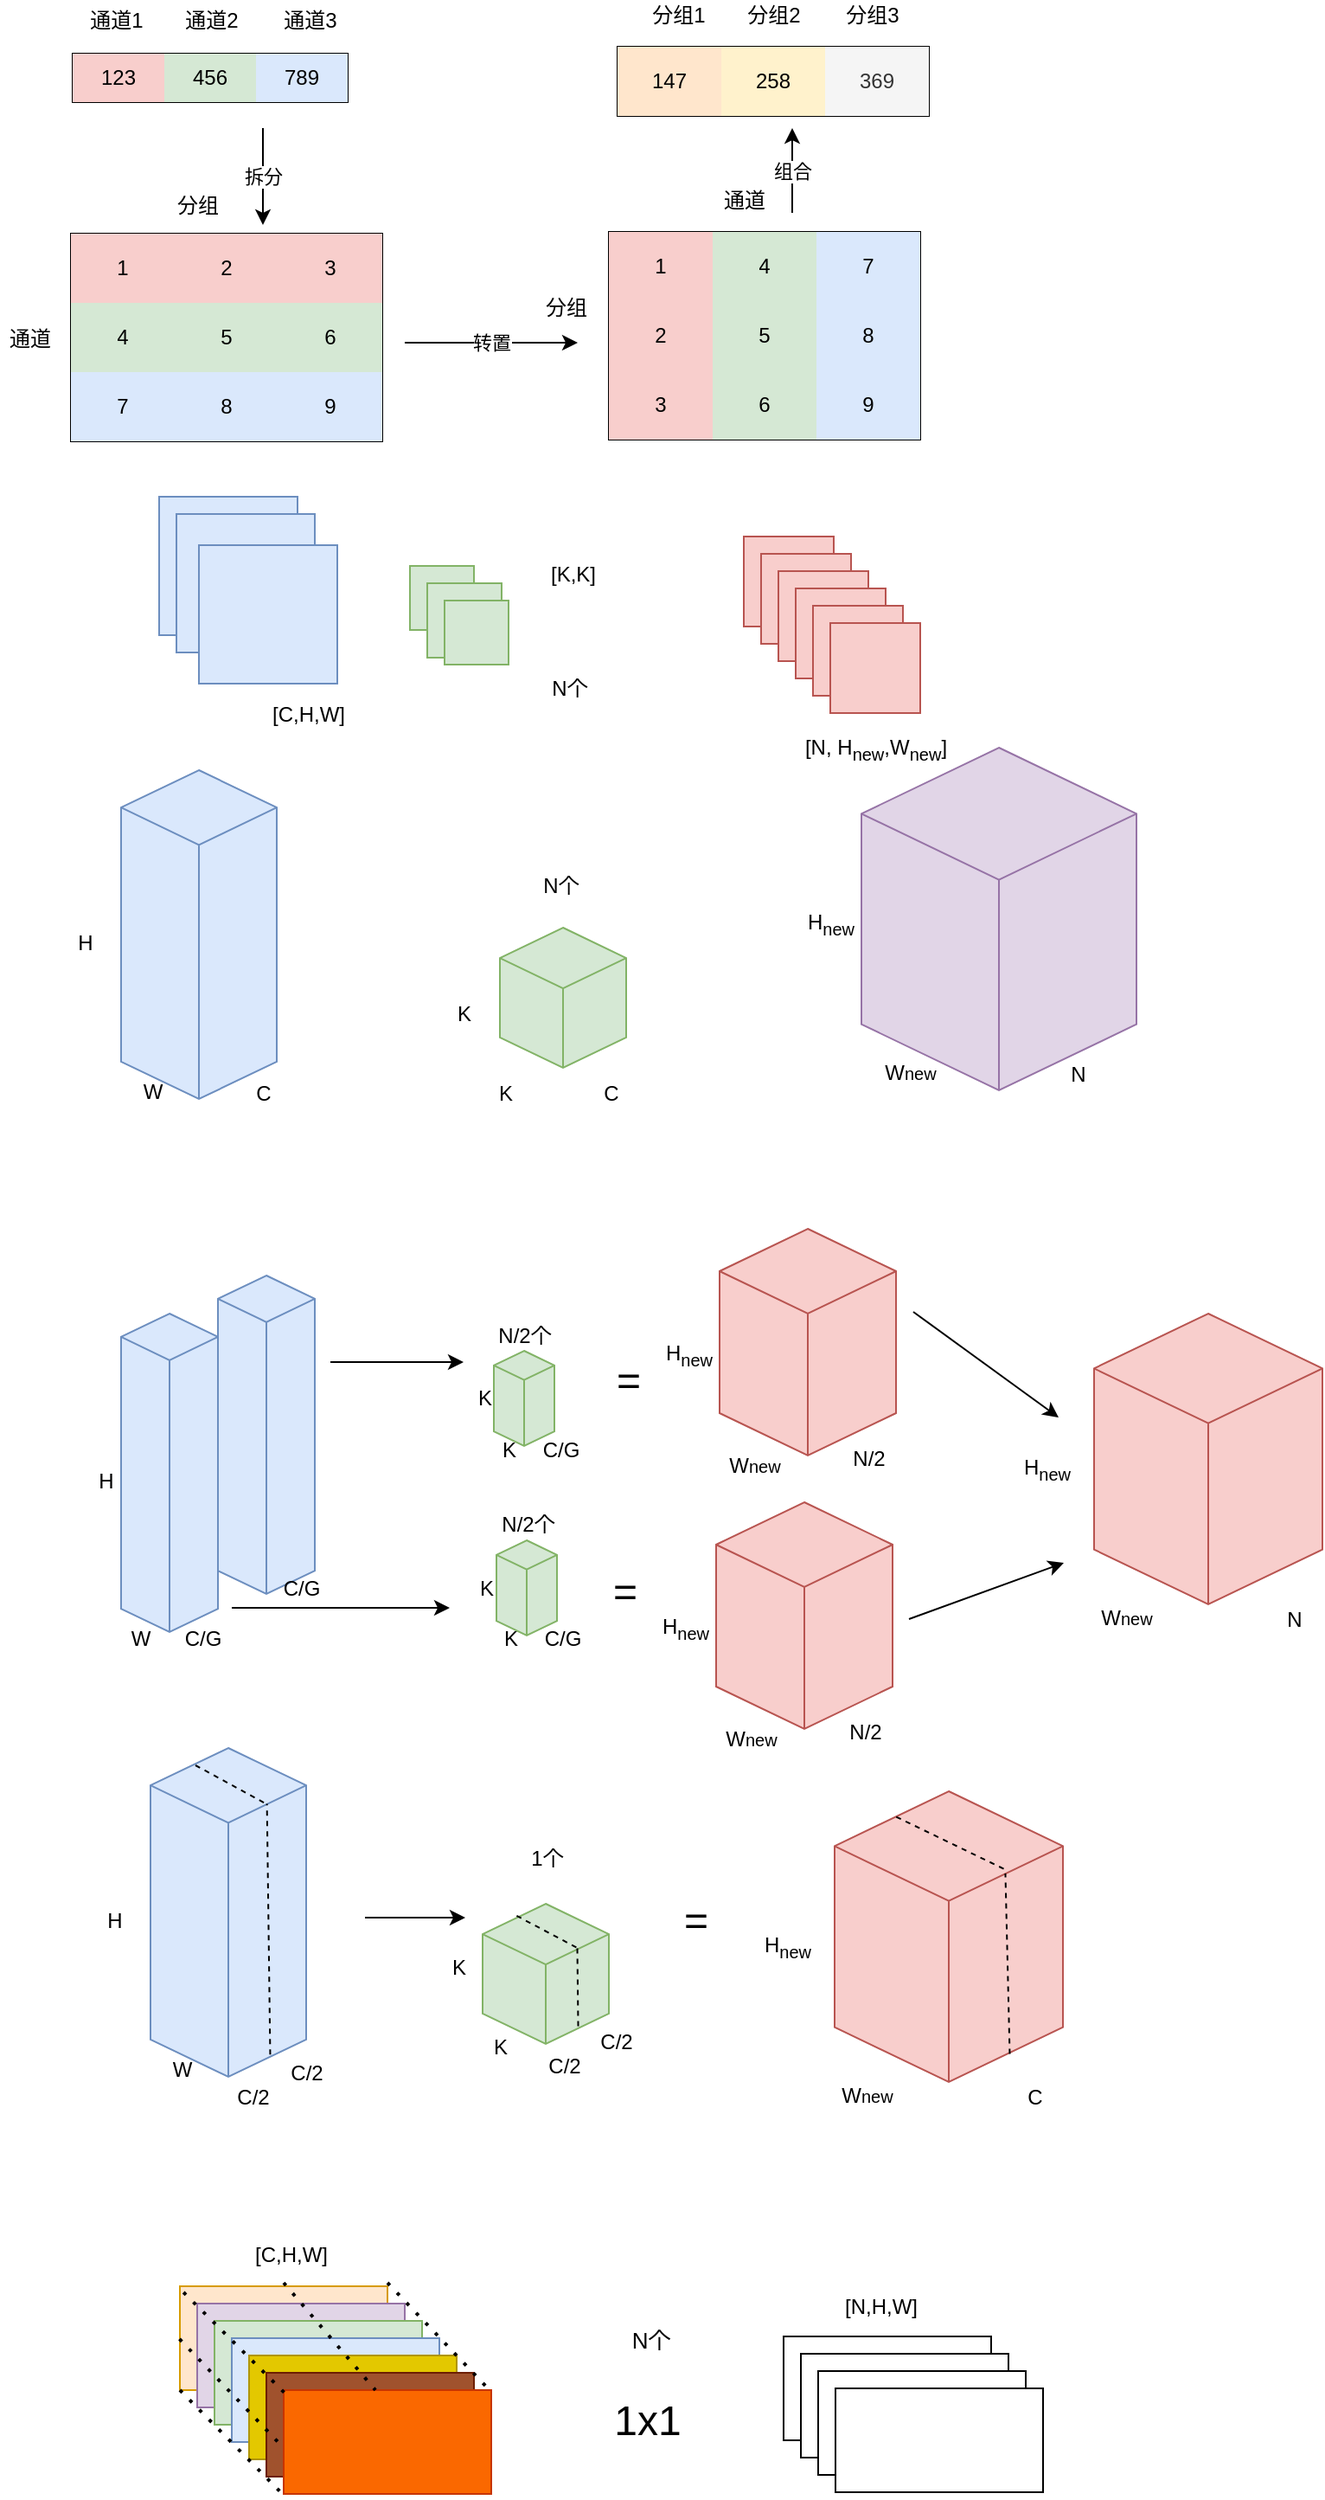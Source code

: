 <mxfile version="22.1.2" type="device">
  <diagram id="h28vGyd44cognT9YHxZe" name="第 1 页">
    <mxGraphModel dx="1036" dy="625" grid="0" gridSize="10" guides="0" tooltips="1" connect="0" arrows="0" fold="1" page="1" pageScale="1" pageWidth="1169" pageHeight="1654" background="none" math="0" shadow="0">
      <root>
        <mxCell id="0" />
        <mxCell id="1" parent="0" />
        <mxCell id="bhbYjNJHL-G9m__CyBwY-3" value="" style="whiteSpace=wrap;html=1;aspect=fixed;fillColor=#dae8fc;strokeColor=#6c8ebf;" parent="1" vertex="1">
          <mxGeometry x="142" y="312" width="80" height="80" as="geometry" />
        </mxCell>
        <mxCell id="bhbYjNJHL-G9m__CyBwY-7" value="" style="whiteSpace=wrap;html=1;aspect=fixed;fillColor=#d5e8d4;strokeColor=#82b366;" parent="1" vertex="1">
          <mxGeometry x="287" y="352" width="37" height="37" as="geometry" />
        </mxCell>
        <mxCell id="bhbYjNJHL-G9m__CyBwY-458" value="" style="whiteSpace=wrap;html=1;aspect=fixed;fillColor=#f8cecc;strokeColor=#b85450;" parent="1" vertex="1">
          <mxGeometry x="480" y="335" width="52" height="52" as="geometry" />
        </mxCell>
        <mxCell id="bhbYjNJHL-G9m__CyBwY-460" value="" style="whiteSpace=wrap;html=1;aspect=fixed;fillColor=#f8cecc;strokeColor=#b85450;" parent="1" vertex="1">
          <mxGeometry x="490" y="345" width="52" height="52" as="geometry" />
        </mxCell>
        <mxCell id="bhbYjNJHL-G9m__CyBwY-461" value="" style="whiteSpace=wrap;html=1;aspect=fixed;fillColor=#f8cecc;strokeColor=#b85450;" parent="1" vertex="1">
          <mxGeometry x="500" y="355" width="52" height="52" as="geometry" />
        </mxCell>
        <mxCell id="bhbYjNJHL-G9m__CyBwY-462" value="" style="whiteSpace=wrap;html=1;aspect=fixed;fillColor=#dae8fc;strokeColor=#6c8ebf;" parent="1" vertex="1">
          <mxGeometry x="152" y="322" width="80" height="80" as="geometry" />
        </mxCell>
        <mxCell id="bhbYjNJHL-G9m__CyBwY-463" value="" style="whiteSpace=wrap;html=1;aspect=fixed;fillColor=#dae8fc;strokeColor=#6c8ebf;" parent="1" vertex="1">
          <mxGeometry x="165" y="340" width="80" height="80" as="geometry" />
        </mxCell>
        <mxCell id="bhbYjNJHL-G9m__CyBwY-464" value="[C,H,W]" style="text;html=1;align=center;verticalAlign=middle;resizable=0;points=[];autosize=1;strokeColor=none;fillColor=none;" parent="1" vertex="1">
          <mxGeometry x="202" y="429" width="52" height="18" as="geometry" />
        </mxCell>
        <mxCell id="bhbYjNJHL-G9m__CyBwY-465" value="[K,K]" style="text;html=1;align=center;verticalAlign=middle;resizable=0;points=[];autosize=1;strokeColor=none;fillColor=none;" parent="1" vertex="1">
          <mxGeometry x="363" y="348" width="36" height="18" as="geometry" />
        </mxCell>
        <mxCell id="bhbYjNJHL-G9m__CyBwY-466" value="N个" style="text;html=1;align=center;verticalAlign=middle;resizable=0;points=[];autosize=1;strokeColor=none;fillColor=none;" parent="1" vertex="1">
          <mxGeometry x="363" y="414" width="31" height="18" as="geometry" />
        </mxCell>
        <mxCell id="bhbYjNJHL-G9m__CyBwY-468" value="" style="whiteSpace=wrap;html=1;aspect=fixed;fillColor=#f8cecc;strokeColor=#b85450;" parent="1" vertex="1">
          <mxGeometry x="510" y="365" width="52" height="52" as="geometry" />
        </mxCell>
        <mxCell id="bhbYjNJHL-G9m__CyBwY-469" value="" style="whiteSpace=wrap;html=1;aspect=fixed;fillColor=#f8cecc;strokeColor=#b85450;" parent="1" vertex="1">
          <mxGeometry x="520" y="375" width="52" height="52" as="geometry" />
        </mxCell>
        <mxCell id="bhbYjNJHL-G9m__CyBwY-470" value="" style="whiteSpace=wrap;html=1;aspect=fixed;fillColor=#f8cecc;strokeColor=#b85450;" parent="1" vertex="1">
          <mxGeometry x="530" y="385" width="52" height="52" as="geometry" />
        </mxCell>
        <mxCell id="bhbYjNJHL-G9m__CyBwY-472" value="[N, H&lt;sub&gt;new&lt;/sub&gt;,W&lt;sub&gt;new&lt;/sub&gt;]" style="text;html=1;align=center;verticalAlign=middle;resizable=0;points=[];autosize=1;strokeColor=none;fillColor=none;" parent="1" vertex="1">
          <mxGeometry x="510" y="446" width="92" height="23" as="geometry" />
        </mxCell>
        <mxCell id="bhbYjNJHL-G9m__CyBwY-473" value="" style="html=1;whiteSpace=wrap;shape=isoCube2;backgroundOutline=1;isoAngle=15;container=0;fillColor=#dae8fc;strokeColor=#6c8ebf;" parent="1" vertex="1">
          <mxGeometry x="120" y="470" width="90" height="190" as="geometry">
            <mxRectangle x="120" y="470" width="50" height="44" as="alternateBounds" />
          </mxGeometry>
        </mxCell>
        <mxCell id="bhbYjNJHL-G9m__CyBwY-474" value="H" style="text;html=1;align=center;verticalAlign=middle;resizable=0;points=[];autosize=1;strokeColor=none;fillColor=none;" parent="1" vertex="1">
          <mxGeometry x="89" y="561" width="19" height="18" as="geometry" />
        </mxCell>
        <mxCell id="bhbYjNJHL-G9m__CyBwY-475" value="W" style="text;html=1;align=center;verticalAlign=middle;resizable=0;points=[];autosize=1;strokeColor=none;fillColor=none;" parent="1" vertex="1">
          <mxGeometry x="127" y="647" width="21" height="18" as="geometry" />
        </mxCell>
        <mxCell id="bhbYjNJHL-G9m__CyBwY-476" value="C" style="text;html=1;align=center;verticalAlign=middle;resizable=0;points=[];autosize=1;strokeColor=none;fillColor=none;" parent="1" vertex="1">
          <mxGeometry x="192" y="648" width="19" height="18" as="geometry" />
        </mxCell>
        <mxCell id="bhbYjNJHL-G9m__CyBwY-477" value="" style="html=1;whiteSpace=wrap;shape=isoCube2;backgroundOutline=1;isoAngle=15;container=0;fillColor=#d5e8d4;strokeColor=#82b366;" parent="1" vertex="1">
          <mxGeometry x="339" y="561" width="73" height="81" as="geometry">
            <mxRectangle x="120" y="470" width="50" height="44" as="alternateBounds" />
          </mxGeometry>
        </mxCell>
        <mxCell id="bhbYjNJHL-G9m__CyBwY-478" value="K" style="text;html=1;align=center;verticalAlign=middle;resizable=0;points=[];autosize=1;strokeColor=none;fillColor=none;" parent="1" vertex="1">
          <mxGeometry x="309" y="602" width="18" height="18" as="geometry" />
        </mxCell>
        <mxCell id="bhbYjNJHL-G9m__CyBwY-479" value="K" style="text;html=1;align=center;verticalAlign=middle;resizable=0;points=[];autosize=1;strokeColor=none;fillColor=none;" parent="1" vertex="1">
          <mxGeometry x="333" y="648" width="18" height="18" as="geometry" />
        </mxCell>
        <mxCell id="bhbYjNJHL-G9m__CyBwY-480" value="C" style="text;html=1;align=center;verticalAlign=middle;resizable=0;points=[];autosize=1;strokeColor=none;fillColor=none;" parent="1" vertex="1">
          <mxGeometry x="393" y="648" width="19" height="18" as="geometry" />
        </mxCell>
        <mxCell id="bhbYjNJHL-G9m__CyBwY-482" value="" style="html=1;whiteSpace=wrap;shape=isoCube2;backgroundOutline=1;isoAngle=15;container=0;fillColor=#e1d5e7;strokeColor=#9673a6;" parent="1" vertex="1">
          <mxGeometry x="548" y="457" width="159" height="198" as="geometry">
            <mxRectangle x="120" y="470" width="50" height="44" as="alternateBounds" />
          </mxGeometry>
        </mxCell>
        <mxCell id="bhbYjNJHL-G9m__CyBwY-483" value="W&lt;span style=&quot;font-size: 10px&quot;&gt;new&lt;/span&gt;" style="text;html=1;align=center;verticalAlign=middle;resizable=0;points=[];autosize=1;strokeColor=none;fillColor=none;" parent="1" vertex="1">
          <mxGeometry x="555.5" y="635" width="40" height="20" as="geometry" />
        </mxCell>
        <mxCell id="bhbYjNJHL-G9m__CyBwY-484" value="H&lt;sub&gt;new&lt;/sub&gt;" style="text;html=1;align=center;verticalAlign=middle;resizable=0;points=[];autosize=1;strokeColor=none;fillColor=none;" parent="1" vertex="1">
          <mxGeometry x="511" y="547" width="37" height="23" as="geometry" />
        </mxCell>
        <mxCell id="bhbYjNJHL-G9m__CyBwY-485" value="N" style="text;html=1;align=center;verticalAlign=middle;resizable=0;points=[];autosize=1;strokeColor=none;fillColor=none;" parent="1" vertex="1">
          <mxGeometry x="663.5" y="637" width="19" height="18" as="geometry" />
        </mxCell>
        <mxCell id="bhbYjNJHL-G9m__CyBwY-486" value="" style="html=1;whiteSpace=wrap;shape=isoCube2;backgroundOutline=1;isoAngle=15;container=0;fillColor=#dae8fc;strokeColor=#6c8ebf;" parent="1" vertex="1">
          <mxGeometry x="120" y="784" width="56" height="184" as="geometry">
            <mxRectangle x="120" y="470" width="50" height="44" as="alternateBounds" />
          </mxGeometry>
        </mxCell>
        <mxCell id="bhbYjNJHL-G9m__CyBwY-487" value="H" style="text;html=1;align=center;verticalAlign=middle;resizable=0;points=[];autosize=1;strokeColor=none;fillColor=none;" parent="1" vertex="1">
          <mxGeometry x="101" y="871.5" width="19" height="18" as="geometry" />
        </mxCell>
        <mxCell id="bhbYjNJHL-G9m__CyBwY-488" value="W" style="text;html=1;align=center;verticalAlign=middle;resizable=0;points=[];autosize=1;strokeColor=none;fillColor=none;" parent="1" vertex="1">
          <mxGeometry x="120" y="963" width="21" height="18" as="geometry" />
        </mxCell>
        <mxCell id="bhbYjNJHL-G9m__CyBwY-489" value="C/G" style="text;html=1;align=center;verticalAlign=middle;resizable=0;points=[];autosize=1;strokeColor=none;fillColor=none;" parent="1" vertex="1">
          <mxGeometry x="151" y="963" width="32" height="18" as="geometry" />
        </mxCell>
        <mxCell id="bhbYjNJHL-G9m__CyBwY-490" value="" style="html=1;whiteSpace=wrap;shape=isoCube2;backgroundOutline=1;isoAngle=15;container=0;fillColor=#d5e8d4;strokeColor=#82b366;" parent="1" vertex="1">
          <mxGeometry x="337" y="915" width="35" height="55" as="geometry">
            <mxRectangle x="120" y="470" width="50" height="44" as="alternateBounds" />
          </mxGeometry>
        </mxCell>
        <mxCell id="bhbYjNJHL-G9m__CyBwY-491" value="K" style="text;html=1;align=center;verticalAlign=middle;resizable=0;points=[];autosize=1;strokeColor=none;fillColor=none;" parent="1" vertex="1">
          <mxGeometry x="322" y="933.5" width="18" height="18" as="geometry" />
        </mxCell>
        <mxCell id="bhbYjNJHL-G9m__CyBwY-492" value="K" style="text;html=1;align=center;verticalAlign=middle;resizable=0;points=[];autosize=1;strokeColor=none;fillColor=none;" parent="1" vertex="1">
          <mxGeometry x="336" y="963" width="18" height="18" as="geometry" />
        </mxCell>
        <mxCell id="bhbYjNJHL-G9m__CyBwY-493" value="C/G" style="text;html=1;align=center;verticalAlign=middle;resizable=0;points=[];autosize=1;strokeColor=none;fillColor=none;" parent="1" vertex="1">
          <mxGeometry x="359" y="963" width="32" height="18" as="geometry" />
        </mxCell>
        <mxCell id="bhbYjNJHL-G9m__CyBwY-494" value="N/2个" style="text;html=1;align=center;verticalAlign=middle;resizable=0;points=[];autosize=1;strokeColor=none;fillColor=none;" parent="1" vertex="1">
          <mxGeometry x="334.5" y="897" width="40" height="18" as="geometry" />
        </mxCell>
        <mxCell id="bhbYjNJHL-G9m__CyBwY-495" value="" style="html=1;whiteSpace=wrap;shape=isoCube2;backgroundOutline=1;isoAngle=15;container=0;fillColor=#f8cecc;strokeColor=#b85450;" parent="1" vertex="1">
          <mxGeometry x="682.5" y="784" width="132" height="168" as="geometry">
            <mxRectangle x="120" y="470" width="50" height="44" as="alternateBounds" />
          </mxGeometry>
        </mxCell>
        <mxCell id="bhbYjNJHL-G9m__CyBwY-496" value="W&lt;span style=&quot;font-size: 10px&quot;&gt;new&lt;/span&gt;" style="text;html=1;align=center;verticalAlign=middle;resizable=0;points=[];autosize=1;strokeColor=none;fillColor=none;" parent="1" vertex="1">
          <mxGeometry x="680.5" y="950" width="40" height="20" as="geometry" />
        </mxCell>
        <mxCell id="bhbYjNJHL-G9m__CyBwY-497" value="H&lt;sub&gt;new&lt;/sub&gt;" style="text;html=1;align=center;verticalAlign=middle;resizable=0;points=[];autosize=1;strokeColor=none;fillColor=none;" parent="1" vertex="1">
          <mxGeometry x="636" y="862" width="37" height="23" as="geometry" />
        </mxCell>
        <mxCell id="bhbYjNJHL-G9m__CyBwY-498" value="N" style="text;html=1;align=center;verticalAlign=middle;resizable=0;points=[];autosize=1;strokeColor=none;fillColor=none;" parent="1" vertex="1">
          <mxGeometry x="788.5" y="952" width="19" height="18" as="geometry" />
        </mxCell>
        <mxCell id="bhbYjNJHL-G9m__CyBwY-500" value="" style="html=1;whiteSpace=wrap;shape=isoCube2;backgroundOutline=1;isoAngle=15;container=0;fillColor=#dae8fc;strokeColor=#6c8ebf;" parent="1" vertex="1">
          <mxGeometry x="176" y="762" width="56" height="184" as="geometry">
            <mxRectangle x="120" y="470" width="50" height="44" as="alternateBounds" />
          </mxGeometry>
        </mxCell>
        <mxCell id="bhbYjNJHL-G9m__CyBwY-501" value="C/G" style="text;html=1;align=center;verticalAlign=middle;resizable=0;points=[];autosize=1;strokeColor=none;fillColor=none;" parent="1" vertex="1">
          <mxGeometry x="208" y="934" width="32" height="18" as="geometry" />
        </mxCell>
        <mxCell id="bhbYjNJHL-G9m__CyBwY-512" value="" style="html=1;whiteSpace=wrap;shape=isoCube2;backgroundOutline=1;isoAngle=15;container=0;fillColor=#d5e8d4;strokeColor=#82b366;" parent="1" vertex="1">
          <mxGeometry x="335.5" y="805.5" width="35" height="55" as="geometry">
            <mxRectangle x="120" y="470" width="50" height="44" as="alternateBounds" />
          </mxGeometry>
        </mxCell>
        <mxCell id="bhbYjNJHL-G9m__CyBwY-513" value="K" style="text;html=1;align=center;verticalAlign=middle;resizable=0;points=[];autosize=1;strokeColor=none;fillColor=none;" parent="1" vertex="1">
          <mxGeometry x="320.5" y="824" width="18" height="18" as="geometry" />
        </mxCell>
        <mxCell id="bhbYjNJHL-G9m__CyBwY-514" value="K" style="text;html=1;align=center;verticalAlign=middle;resizable=0;points=[];autosize=1;strokeColor=none;fillColor=none;" parent="1" vertex="1">
          <mxGeometry x="334.5" y="853.5" width="18" height="18" as="geometry" />
        </mxCell>
        <mxCell id="bhbYjNJHL-G9m__CyBwY-515" value="C/G" style="text;html=1;align=center;verticalAlign=middle;resizable=0;points=[];autosize=1;strokeColor=none;fillColor=none;" parent="1" vertex="1">
          <mxGeometry x="357.5" y="853.5" width="32" height="18" as="geometry" />
        </mxCell>
        <mxCell id="bhbYjNJHL-G9m__CyBwY-516" value="N/2个" style="text;html=1;align=center;verticalAlign=middle;resizable=0;points=[];autosize=1;strokeColor=none;fillColor=none;" parent="1" vertex="1">
          <mxGeometry x="333" y="787.5" width="40" height="18" as="geometry" />
        </mxCell>
        <mxCell id="bhbYjNJHL-G9m__CyBwY-522" value="" style="html=1;whiteSpace=wrap;shape=isoCube2;backgroundOutline=1;isoAngle=15;container=0;fillColor=#f8cecc;strokeColor=#b85450;" parent="1" vertex="1">
          <mxGeometry x="466" y="735" width="102" height="131" as="geometry">
            <mxRectangle x="120" y="470" width="50" height="44" as="alternateBounds" />
          </mxGeometry>
        </mxCell>
        <mxCell id="bhbYjNJHL-G9m__CyBwY-523" value="H&lt;sub&gt;new&lt;/sub&gt;" style="text;html=1;align=center;verticalAlign=middle;resizable=0;points=[];autosize=1;strokeColor=none;fillColor=none;" parent="1" vertex="1">
          <mxGeometry x="429" y="796" width="37" height="23" as="geometry" />
        </mxCell>
        <mxCell id="bhbYjNJHL-G9m__CyBwY-524" value="W&lt;span style=&quot;font-size: 10px&quot;&gt;new&lt;/span&gt;" style="text;html=1;align=center;verticalAlign=middle;resizable=0;points=[];autosize=1;strokeColor=none;fillColor=none;" parent="1" vertex="1">
          <mxGeometry x="466" y="862" width="40" height="20" as="geometry" />
        </mxCell>
        <mxCell id="bhbYjNJHL-G9m__CyBwY-525" value="N/2" style="text;html=1;align=center;verticalAlign=middle;resizable=0;points=[];autosize=1;strokeColor=none;fillColor=none;" parent="1" vertex="1">
          <mxGeometry x="538" y="859" width="28" height="18" as="geometry" />
        </mxCell>
        <mxCell id="bhbYjNJHL-G9m__CyBwY-526" value="" style="html=1;whiteSpace=wrap;shape=isoCube2;backgroundOutline=1;isoAngle=15;container=0;fillColor=#f8cecc;strokeColor=#b85450;" parent="1" vertex="1">
          <mxGeometry x="464" y="893" width="102" height="131" as="geometry">
            <mxRectangle x="120" y="470" width="50" height="44" as="alternateBounds" />
          </mxGeometry>
        </mxCell>
        <mxCell id="bhbYjNJHL-G9m__CyBwY-527" value="H&lt;sub&gt;new&lt;/sub&gt;" style="text;html=1;align=center;verticalAlign=middle;resizable=0;points=[];autosize=1;strokeColor=none;fillColor=none;" parent="1" vertex="1">
          <mxGeometry x="427" y="954" width="37" height="23" as="geometry" />
        </mxCell>
        <mxCell id="bhbYjNJHL-G9m__CyBwY-528" value="W&lt;span style=&quot;font-size: 10px&quot;&gt;new&lt;/span&gt;" style="text;html=1;align=center;verticalAlign=middle;resizable=0;points=[];autosize=1;strokeColor=none;fillColor=none;" parent="1" vertex="1">
          <mxGeometry x="464" y="1020" width="40" height="20" as="geometry" />
        </mxCell>
        <mxCell id="bhbYjNJHL-G9m__CyBwY-529" value="N/2" style="text;html=1;align=center;verticalAlign=middle;resizable=0;points=[];autosize=1;strokeColor=none;fillColor=none;" parent="1" vertex="1">
          <mxGeometry x="536" y="1017" width="28" height="18" as="geometry" />
        </mxCell>
        <mxCell id="bhbYjNJHL-G9m__CyBwY-530" value="" style="endArrow=classic;html=1;rounded=0;" parent="1" edge="1">
          <mxGeometry width="50" height="50" relative="1" as="geometry">
            <mxPoint x="241" y="812" as="sourcePoint" />
            <mxPoint x="318" y="812" as="targetPoint" />
          </mxGeometry>
        </mxCell>
        <mxCell id="bhbYjNJHL-G9m__CyBwY-531" value="" style="endArrow=classic;html=1;rounded=0;" parent="1" edge="1">
          <mxGeometry width="50" height="50" relative="1" as="geometry">
            <mxPoint x="184" y="954" as="sourcePoint" />
            <mxPoint x="310" y="954" as="targetPoint" />
          </mxGeometry>
        </mxCell>
        <mxCell id="bhbYjNJHL-G9m__CyBwY-534" value="" style="endArrow=classic;html=1;rounded=0;" parent="1" edge="1">
          <mxGeometry width="50" height="50" relative="1" as="geometry">
            <mxPoint x="578" y="783" as="sourcePoint" />
            <mxPoint x="662" y="844" as="targetPoint" />
          </mxGeometry>
        </mxCell>
        <mxCell id="bhbYjNJHL-G9m__CyBwY-535" value="" style="endArrow=classic;html=1;rounded=0;" parent="1" edge="1">
          <mxGeometry width="50" height="50" relative="1" as="geometry">
            <mxPoint x="575.5" y="960.5" as="sourcePoint" />
            <mxPoint x="665" y="928" as="targetPoint" />
          </mxGeometry>
        </mxCell>
        <mxCell id="bhbYjNJHL-G9m__CyBwY-536" value="" style="html=1;whiteSpace=wrap;shape=isoCube2;backgroundOutline=1;isoAngle=15;container=0;fillColor=#dae8fc;strokeColor=#6c8ebf;" parent="1" vertex="1">
          <mxGeometry x="137" y="1035" width="90" height="190" as="geometry">
            <mxRectangle x="120" y="470" width="50" height="44" as="alternateBounds" />
          </mxGeometry>
        </mxCell>
        <mxCell id="bhbYjNJHL-G9m__CyBwY-537" value="H" style="text;html=1;align=center;verticalAlign=middle;resizable=0;points=[];autosize=1;strokeColor=none;fillColor=none;" parent="1" vertex="1">
          <mxGeometry x="106" y="1126" width="19" height="18" as="geometry" />
        </mxCell>
        <mxCell id="bhbYjNJHL-G9m__CyBwY-538" value="W" style="text;html=1;align=center;verticalAlign=middle;resizable=0;points=[];autosize=1;strokeColor=none;fillColor=none;" parent="1" vertex="1">
          <mxGeometry x="144" y="1212" width="21" height="18" as="geometry" />
        </mxCell>
        <mxCell id="bhbYjNJHL-G9m__CyBwY-543" value="" style="html=1;whiteSpace=wrap;shape=isoCube2;backgroundOutline=1;isoAngle=15;container=0;fillColor=#d5e8d4;strokeColor=#82b366;" parent="1" vertex="1">
          <mxGeometry x="329" y="1125" width="73" height="81" as="geometry">
            <mxRectangle x="120" y="470" width="50" height="44" as="alternateBounds" />
          </mxGeometry>
        </mxCell>
        <mxCell id="bhbYjNJHL-G9m__CyBwY-544" value="K" style="text;html=1;align=center;verticalAlign=middle;resizable=0;points=[];autosize=1;strokeColor=none;fillColor=none;" parent="1" vertex="1">
          <mxGeometry x="306" y="1153" width="18" height="18" as="geometry" />
        </mxCell>
        <mxCell id="bhbYjNJHL-G9m__CyBwY-545" value="K" style="text;html=1;align=center;verticalAlign=middle;resizable=0;points=[];autosize=1;strokeColor=none;fillColor=none;" parent="1" vertex="1">
          <mxGeometry x="330" y="1199" width="18" height="18" as="geometry" />
        </mxCell>
        <mxCell id="bhbYjNJHL-G9m__CyBwY-546" value="C/2" style="text;html=1;align=center;verticalAlign=middle;resizable=0;points=[];autosize=1;strokeColor=none;fillColor=none;" parent="1" vertex="1">
          <mxGeometry x="362" y="1210" width="28" height="18" as="geometry" />
        </mxCell>
        <mxCell id="bhbYjNJHL-G9m__CyBwY-547" value="1个" style="text;html=1;align=center;verticalAlign=middle;resizable=0;points=[];autosize=1;strokeColor=none;fillColor=none;" parent="1" vertex="1">
          <mxGeometry x="352" y="1090" width="28" height="18" as="geometry" />
        </mxCell>
        <mxCell id="bhbYjNJHL-G9m__CyBwY-550" value="" style="endArrow=none;dashed=1;html=1;rounded=0;entryX=0.752;entryY=0.172;entryDx=0;entryDy=0;entryPerimeter=0;" parent="1" target="bhbYjNJHL-G9m__CyBwY-536" edge="1">
          <mxGeometry width="50" height="50" relative="1" as="geometry">
            <mxPoint x="163" y="1045" as="sourcePoint" />
            <mxPoint x="213" y="995" as="targetPoint" />
          </mxGeometry>
        </mxCell>
        <mxCell id="bhbYjNJHL-G9m__CyBwY-551" value="" style="endArrow=none;dashed=1;html=1;rounded=0;entryX=0.748;entryY=0.17;entryDx=0;entryDy=0;entryPerimeter=0;exitX=0.769;exitY=0.932;exitDx=0;exitDy=0;exitPerimeter=0;" parent="1" source="bhbYjNJHL-G9m__CyBwY-536" target="bhbYjNJHL-G9m__CyBwY-536" edge="1">
          <mxGeometry width="50" height="50" relative="1" as="geometry">
            <mxPoint x="231" y="1128" as="sourcePoint" />
            <mxPoint x="281" y="1078" as="targetPoint" />
          </mxGeometry>
        </mxCell>
        <mxCell id="bhbYjNJHL-G9m__CyBwY-552" value="" style="endArrow=none;dashed=1;html=1;rounded=0;exitX=0.27;exitY=0.086;exitDx=0;exitDy=0;exitPerimeter=0;entryX=0.759;entryY=0.319;entryDx=0;entryDy=0;entryPerimeter=0;" parent="1" source="bhbYjNJHL-G9m__CyBwY-543" target="bhbYjNJHL-G9m__CyBwY-543" edge="1">
          <mxGeometry width="50" height="50" relative="1" as="geometry">
            <mxPoint x="337" y="1169" as="sourcePoint" />
            <mxPoint x="387" y="1119" as="targetPoint" />
          </mxGeometry>
        </mxCell>
        <mxCell id="bhbYjNJHL-G9m__CyBwY-554" value="" style="endArrow=none;dashed=1;html=1;rounded=0;entryX=0.75;entryY=0.318;entryDx=0;entryDy=0;entryPerimeter=0;exitX=0.757;exitY=0.874;exitDx=0;exitDy=0;exitPerimeter=0;" parent="1" source="bhbYjNJHL-G9m__CyBwY-543" target="bhbYjNJHL-G9m__CyBwY-543" edge="1">
          <mxGeometry width="50" height="50" relative="1" as="geometry">
            <mxPoint x="378" y="1203" as="sourcePoint" />
            <mxPoint x="428" y="1153" as="targetPoint" />
          </mxGeometry>
        </mxCell>
        <mxCell id="bhbYjNJHL-G9m__CyBwY-555" value="C/2" style="text;html=1;align=center;verticalAlign=middle;resizable=0;points=[];autosize=1;strokeColor=none;fillColor=none;" parent="1" vertex="1">
          <mxGeometry x="392" y="1196" width="28" height="18" as="geometry" />
        </mxCell>
        <mxCell id="bhbYjNJHL-G9m__CyBwY-556" value="C/2" style="text;html=1;align=center;verticalAlign=middle;resizable=0;points=[];autosize=1;strokeColor=none;fillColor=none;" parent="1" vertex="1">
          <mxGeometry x="182" y="1228" width="28" height="18" as="geometry" />
        </mxCell>
        <mxCell id="bhbYjNJHL-G9m__CyBwY-557" value="C/2" style="text;html=1;align=center;verticalAlign=middle;resizable=0;points=[];autosize=1;strokeColor=none;fillColor=none;" parent="1" vertex="1">
          <mxGeometry x="213" y="1214" width="28" height="18" as="geometry" />
        </mxCell>
        <mxCell id="bhbYjNJHL-G9m__CyBwY-558" value="" style="html=1;whiteSpace=wrap;shape=isoCube2;backgroundOutline=1;isoAngle=15;container=0;fillColor=#f8cecc;strokeColor=#b85450;" parent="1" vertex="1">
          <mxGeometry x="532.5" y="1060" width="132" height="168" as="geometry">
            <mxRectangle x="120" y="470" width="50" height="44" as="alternateBounds" />
          </mxGeometry>
        </mxCell>
        <mxCell id="bhbYjNJHL-G9m__CyBwY-559" value="W&lt;span style=&quot;font-size: 10px&quot;&gt;new&lt;/span&gt;" style="text;html=1;align=center;verticalAlign=middle;resizable=0;points=[];autosize=1;strokeColor=none;fillColor=none;" parent="1" vertex="1">
          <mxGeometry x="530.5" y="1226" width="40" height="20" as="geometry" />
        </mxCell>
        <mxCell id="bhbYjNJHL-G9m__CyBwY-560" value="H&lt;sub&gt;new&lt;/sub&gt;" style="text;html=1;align=center;verticalAlign=middle;resizable=0;points=[];autosize=1;strokeColor=none;fillColor=none;" parent="1" vertex="1">
          <mxGeometry x="486" y="1138" width="37" height="23" as="geometry" />
        </mxCell>
        <mxCell id="bhbYjNJHL-G9m__CyBwY-561" value="C" style="text;html=1;align=center;verticalAlign=middle;resizable=0;points=[];autosize=1;strokeColor=none;fillColor=none;" parent="1" vertex="1">
          <mxGeometry x="638.5" y="1228" width="19" height="18" as="geometry" />
        </mxCell>
        <mxCell id="bhbYjNJHL-G9m__CyBwY-562" value="" style="endArrow=none;dashed=1;html=1;rounded=0;exitX=0.27;exitY=0.088;exitDx=0;exitDy=0;exitPerimeter=0;entryX=0.76;entryY=0.274;entryDx=0;entryDy=0;entryPerimeter=0;" parent="1" source="bhbYjNJHL-G9m__CyBwY-558" target="bhbYjNJHL-G9m__CyBwY-558" edge="1">
          <mxGeometry width="50" height="50" relative="1" as="geometry">
            <mxPoint x="572" y="1097" as="sourcePoint" />
            <mxPoint x="622" y="1047" as="targetPoint" />
          </mxGeometry>
        </mxCell>
        <mxCell id="bhbYjNJHL-G9m__CyBwY-563" value="" style="endArrow=none;dashed=1;html=1;rounded=0;entryX=0.748;entryY=0.283;entryDx=0;entryDy=0;entryPerimeter=0;exitX=0.767;exitY=0.903;exitDx=0;exitDy=0;exitPerimeter=0;" parent="1" source="bhbYjNJHL-G9m__CyBwY-558" target="bhbYjNJHL-G9m__CyBwY-558" edge="1">
          <mxGeometry width="50" height="50" relative="1" as="geometry">
            <mxPoint x="623" y="1183" as="sourcePoint" />
            <mxPoint x="673" y="1133" as="targetPoint" />
          </mxGeometry>
        </mxCell>
        <mxCell id="bhbYjNJHL-G9m__CyBwY-564" value="" style="endArrow=classic;html=1;rounded=0;" parent="1" edge="1">
          <mxGeometry width="50" height="50" relative="1" as="geometry">
            <mxPoint x="261" y="1133" as="sourcePoint" />
            <mxPoint x="319" y="1133" as="targetPoint" />
          </mxGeometry>
        </mxCell>
        <mxCell id="bhbYjNJHL-G9m__CyBwY-566" value="&lt;font style=&quot;font-size: 24px&quot;&gt;=&lt;/font&gt;" style="text;html=1;align=center;verticalAlign=middle;resizable=0;points=[];autosize=1;strokeColor=none;fillColor=none;" parent="1" vertex="1">
          <mxGeometry x="401" y="812" width="24" height="22" as="geometry" />
        </mxCell>
        <mxCell id="bhbYjNJHL-G9m__CyBwY-567" value="&lt;font style=&quot;font-size: 24px&quot;&gt;=&lt;/font&gt;" style="text;html=1;align=center;verticalAlign=middle;resizable=0;points=[];autosize=1;strokeColor=none;fillColor=none;" parent="1" vertex="1">
          <mxGeometry x="399" y="934" width="24" height="22" as="geometry" />
        </mxCell>
        <mxCell id="bhbYjNJHL-G9m__CyBwY-568" value="&lt;font style=&quot;font-size: 24px&quot;&gt;=&lt;/font&gt;" style="text;html=1;align=center;verticalAlign=middle;resizable=0;points=[];autosize=1;strokeColor=none;fillColor=none;" parent="1" vertex="1">
          <mxGeometry x="440" y="1124" width="24" height="22" as="geometry" />
        </mxCell>
        <mxCell id="bhbYjNJHL-G9m__CyBwY-570" value="" style="rounded=0;whiteSpace=wrap;html=1;fontSize=24;fillColor=#ffe6cc;strokeColor=#d79b00;" parent="1" vertex="1">
          <mxGeometry x="154" y="1346" width="120" height="60" as="geometry" />
        </mxCell>
        <mxCell id="bhbYjNJHL-G9m__CyBwY-571" value="" style="rounded=0;whiteSpace=wrap;html=1;fontSize=24;fillColor=#e1d5e7;strokeColor=#9673a6;" parent="1" vertex="1">
          <mxGeometry x="164" y="1356" width="120" height="60" as="geometry" />
        </mxCell>
        <mxCell id="bhbYjNJHL-G9m__CyBwY-572" value="" style="rounded=0;whiteSpace=wrap;html=1;fontSize=24;fillColor=#d5e8d4;strokeColor=#82b366;" parent="1" vertex="1">
          <mxGeometry x="174" y="1366" width="120" height="60" as="geometry" />
        </mxCell>
        <mxCell id="bhbYjNJHL-G9m__CyBwY-573" value="" style="rounded=0;whiteSpace=wrap;html=1;fontSize=24;fillColor=#dae8fc;strokeColor=#6c8ebf;" parent="1" vertex="1">
          <mxGeometry x="184" y="1376" width="120" height="60" as="geometry" />
        </mxCell>
        <mxCell id="bhbYjNJHL-G9m__CyBwY-574" value="" style="rounded=0;whiteSpace=wrap;html=1;fontSize=24;fillColor=#e3c800;fontColor=#000000;strokeColor=#B09500;" parent="1" vertex="1">
          <mxGeometry x="194" y="1386" width="120" height="60" as="geometry" />
        </mxCell>
        <mxCell id="bhbYjNJHL-G9m__CyBwY-575" value="" style="rounded=0;whiteSpace=wrap;html=1;fontSize=24;fillColor=#a0522d;fontColor=#ffffff;strokeColor=#6D1F00;" parent="1" vertex="1">
          <mxGeometry x="204" y="1396" width="120" height="60" as="geometry" />
        </mxCell>
        <mxCell id="bhbYjNJHL-G9m__CyBwY-576" value="" style="rounded=0;whiteSpace=wrap;html=1;fontSize=24;fillColor=#fa6800;fontColor=#000000;strokeColor=#C73500;" parent="1" vertex="1">
          <mxGeometry x="214" y="1406" width="120" height="60" as="geometry" />
        </mxCell>
        <mxCell id="bhbYjNJHL-G9m__CyBwY-579" value="" style="endArrow=none;dashed=1;html=1;dashPattern=1 3;strokeWidth=2;rounded=0;fontSize=24;entryX=-0.008;entryY=0.008;entryDx=0;entryDy=0;entryPerimeter=0;exitX=0.002;exitY=0.022;exitDx=0;exitDy=0;exitPerimeter=0;" parent="1" source="bhbYjNJHL-G9m__CyBwY-576" target="bhbYjNJHL-G9m__CyBwY-570" edge="1">
          <mxGeometry width="50" height="50" relative="1" as="geometry">
            <mxPoint x="189" y="1454" as="sourcePoint" />
            <mxPoint x="239" y="1404" as="targetPoint" />
          </mxGeometry>
        </mxCell>
        <mxCell id="bhbYjNJHL-G9m__CyBwY-580" value="" style="endArrow=none;dashed=1;html=1;dashPattern=1 3;strokeWidth=2;rounded=0;fontSize=24;entryX=0.442;entryY=0;entryDx=0;entryDy=0;entryPerimeter=0;" parent="1" target="bhbYjNJHL-G9m__CyBwY-576" edge="1">
          <mxGeometry width="50" height="50" relative="1" as="geometry">
            <mxPoint x="214" y="1344" as="sourcePoint" />
            <mxPoint x="335" y="1303" as="targetPoint" />
          </mxGeometry>
        </mxCell>
        <mxCell id="bhbYjNJHL-G9m__CyBwY-581" value="" style="endArrow=none;dashed=1;html=1;dashPattern=1 3;strokeWidth=2;rounded=0;fontSize=24;entryX=0.992;entryY=0;entryDx=0;entryDy=0;entryPerimeter=0;" parent="1" target="bhbYjNJHL-G9m__CyBwY-576" edge="1">
          <mxGeometry width="50" height="50" relative="1" as="geometry">
            <mxPoint x="274" y="1344" as="sourcePoint" />
            <mxPoint x="375" y="1325" as="targetPoint" />
          </mxGeometry>
        </mxCell>
        <mxCell id="bhbYjNJHL-G9m__CyBwY-582" value="" style="endArrow=none;dashed=1;html=1;dashPattern=1 3;strokeWidth=2;rounded=0;fontSize=24;entryX=-0.004;entryY=0.549;entryDx=0;entryDy=0;entryPerimeter=0;exitX=-0.002;exitY=0.508;exitDx=0;exitDy=0;exitPerimeter=0;" parent="1" source="bhbYjNJHL-G9m__CyBwY-570" target="bhbYjNJHL-G9m__CyBwY-576" edge="1">
          <mxGeometry width="50" height="50" relative="1" as="geometry">
            <mxPoint x="67" y="1455" as="sourcePoint" />
            <mxPoint x="117" y="1405" as="targetPoint" />
          </mxGeometry>
        </mxCell>
        <mxCell id="bhbYjNJHL-G9m__CyBwY-583" value="" style="endArrow=none;dashed=1;html=1;dashPattern=1 3;strokeWidth=2;rounded=0;fontSize=24;entryX=-0.002;entryY=1.008;entryDx=0;entryDy=0;entryPerimeter=0;exitX=0;exitY=1;exitDx=0;exitDy=0;exitPerimeter=0;" parent="1" source="bhbYjNJHL-G9m__CyBwY-570" target="bhbYjNJHL-G9m__CyBwY-576" edge="1">
          <mxGeometry width="50" height="50" relative="1" as="geometry">
            <mxPoint x="268" y="1481" as="sourcePoint" />
            <mxPoint x="318" y="1431" as="targetPoint" />
          </mxGeometry>
        </mxCell>
        <mxCell id="bhbYjNJHL-G9m__CyBwY-584" value="1x1" style="text;html=1;align=center;verticalAlign=middle;resizable=0;points=[];autosize=1;strokeColor=none;fillColor=none;fontSize=24;" parent="1" vertex="1">
          <mxGeometry x="400" y="1407" width="48" height="33" as="geometry" />
        </mxCell>
        <mxCell id="bhbYjNJHL-G9m__CyBwY-585" value="&lt;font style=&quot;font-size: 13px&quot;&gt;N个&lt;/font&gt;" style="text;html=1;align=center;verticalAlign=middle;resizable=0;points=[];autosize=1;strokeColor=none;fillColor=none;fontSize=24;" parent="1" vertex="1">
          <mxGeometry x="410" y="1356" width="32" height="36" as="geometry" />
        </mxCell>
        <mxCell id="bhbYjNJHL-G9m__CyBwY-589" value="" style="rounded=0;whiteSpace=wrap;html=1;" parent="1" vertex="1">
          <mxGeometry x="503" y="1375" width="120" height="60" as="geometry" />
        </mxCell>
        <mxCell id="bhbYjNJHL-G9m__CyBwY-590" value="" style="rounded=0;whiteSpace=wrap;html=1;" parent="1" vertex="1">
          <mxGeometry x="513" y="1385" width="120" height="60" as="geometry" />
        </mxCell>
        <mxCell id="bhbYjNJHL-G9m__CyBwY-591" value="" style="rounded=0;whiteSpace=wrap;html=1;" parent="1" vertex="1">
          <mxGeometry x="523" y="1395" width="120" height="60" as="geometry" />
        </mxCell>
        <mxCell id="bhbYjNJHL-G9m__CyBwY-592" value="" style="rounded=0;whiteSpace=wrap;html=1;" parent="1" vertex="1">
          <mxGeometry x="533" y="1405" width="120" height="60" as="geometry" />
        </mxCell>
        <mxCell id="bhbYjNJHL-G9m__CyBwY-593" value="[C,H,W]" style="text;html=1;align=center;verticalAlign=middle;resizable=0;points=[];autosize=1;strokeColor=none;fillColor=none;" parent="1" vertex="1">
          <mxGeometry x="192" y="1319" width="52" height="18" as="geometry" />
        </mxCell>
        <mxCell id="bhbYjNJHL-G9m__CyBwY-598" value="[N,H,W]" style="text;html=1;align=center;verticalAlign=middle;resizable=0;points=[];autosize=1;strokeColor=none;fillColor=none;" parent="1" vertex="1">
          <mxGeometry x="533" y="1349" width="52" height="18" as="geometry" />
        </mxCell>
        <mxCell id="bhbYjNJHL-G9m__CyBwY-600" value="" style="shape=table;startSize=0;container=1;collapsible=0;childLayout=tableLayout;" parent="1" vertex="1">
          <mxGeometry x="92" y="56" width="159" height="28" as="geometry" />
        </mxCell>
        <mxCell id="bhbYjNJHL-G9m__CyBwY-601" value="" style="shape=tableRow;horizontal=0;startSize=0;swimlaneHead=0;swimlaneBody=0;top=0;left=0;bottom=0;right=0;collapsible=0;dropTarget=0;fillColor=none;points=[[0,0.5],[1,0.5]];portConstraint=eastwest;" parent="bhbYjNJHL-G9m__CyBwY-600" vertex="1">
          <mxGeometry width="159" height="28" as="geometry" />
        </mxCell>
        <mxCell id="bhbYjNJHL-G9m__CyBwY-602" value="123" style="shape=partialRectangle;html=1;whiteSpace=wrap;connectable=0;overflow=hidden;fillColor=#f8cecc;top=0;left=0;bottom=0;right=0;pointerEvents=1;strokeColor=#b85450;" parent="bhbYjNJHL-G9m__CyBwY-601" vertex="1">
          <mxGeometry width="53" height="28" as="geometry">
            <mxRectangle width="53" height="28" as="alternateBounds" />
          </mxGeometry>
        </mxCell>
        <mxCell id="bhbYjNJHL-G9m__CyBwY-603" value="456" style="shape=partialRectangle;html=1;whiteSpace=wrap;connectable=0;overflow=hidden;fillColor=#d5e8d4;top=0;left=0;bottom=0;right=0;pointerEvents=1;strokeColor=#82b366;" parent="bhbYjNJHL-G9m__CyBwY-601" vertex="1">
          <mxGeometry x="53" width="53" height="28" as="geometry">
            <mxRectangle width="53" height="28" as="alternateBounds" />
          </mxGeometry>
        </mxCell>
        <mxCell id="bhbYjNJHL-G9m__CyBwY-604" value="789" style="shape=partialRectangle;html=1;whiteSpace=wrap;connectable=0;overflow=hidden;fillColor=#dae8fc;top=0;left=0;bottom=0;right=0;pointerEvents=1;strokeColor=#6c8ebf;" parent="bhbYjNJHL-G9m__CyBwY-601" vertex="1">
          <mxGeometry x="106" width="53" height="28" as="geometry">
            <mxRectangle width="53" height="28" as="alternateBounds" />
          </mxGeometry>
        </mxCell>
        <mxCell id="bhbYjNJHL-G9m__CyBwY-605" value="通道1" style="text;html=1;align=center;verticalAlign=middle;resizable=0;points=[];autosize=1;strokeColor=none;fillColor=none;" parent="1" vertex="1">
          <mxGeometry x="97" y="28" width="40" height="18" as="geometry" />
        </mxCell>
        <mxCell id="bhbYjNJHL-G9m__CyBwY-607" value="通道2" style="text;html=1;align=center;verticalAlign=middle;resizable=0;points=[];autosize=1;strokeColor=none;fillColor=none;" parent="1" vertex="1">
          <mxGeometry x="152" y="28" width="40" height="18" as="geometry" />
        </mxCell>
        <mxCell id="bhbYjNJHL-G9m__CyBwY-608" value="通道3" style="text;html=1;align=center;verticalAlign=middle;resizable=0;points=[];autosize=1;strokeColor=none;fillColor=none;" parent="1" vertex="1">
          <mxGeometry x="209" y="28" width="40" height="18" as="geometry" />
        </mxCell>
        <mxCell id="bhbYjNJHL-G9m__CyBwY-622" value="" style="shape=table;startSize=0;container=1;collapsible=0;childLayout=tableLayout;" parent="1" vertex="1">
          <mxGeometry x="91" y="160" width="180" height="120" as="geometry" />
        </mxCell>
        <mxCell id="bhbYjNJHL-G9m__CyBwY-623" value="" style="shape=tableRow;horizontal=0;startSize=0;swimlaneHead=0;swimlaneBody=0;top=0;left=0;bottom=0;right=0;collapsible=0;dropTarget=0;fillColor=none;points=[[0,0.5],[1,0.5]];portConstraint=eastwest;" parent="bhbYjNJHL-G9m__CyBwY-622" vertex="1">
          <mxGeometry width="180" height="40" as="geometry" />
        </mxCell>
        <mxCell id="bhbYjNJHL-G9m__CyBwY-624" value="1" style="shape=partialRectangle;html=1;whiteSpace=wrap;connectable=0;overflow=hidden;fillColor=#f8cecc;top=0;left=0;bottom=0;right=0;pointerEvents=1;strokeColor=#b85450;" parent="bhbYjNJHL-G9m__CyBwY-623" vertex="1">
          <mxGeometry width="60" height="40" as="geometry">
            <mxRectangle width="60" height="40" as="alternateBounds" />
          </mxGeometry>
        </mxCell>
        <mxCell id="bhbYjNJHL-G9m__CyBwY-625" value="2" style="shape=partialRectangle;html=1;whiteSpace=wrap;connectable=0;overflow=hidden;fillColor=#f8cecc;top=0;left=0;bottom=0;right=0;pointerEvents=1;strokeColor=#b85450;" parent="bhbYjNJHL-G9m__CyBwY-623" vertex="1">
          <mxGeometry x="60" width="60" height="40" as="geometry">
            <mxRectangle width="60" height="40" as="alternateBounds" />
          </mxGeometry>
        </mxCell>
        <mxCell id="bhbYjNJHL-G9m__CyBwY-626" value="3" style="shape=partialRectangle;html=1;whiteSpace=wrap;connectable=0;overflow=hidden;fillColor=#f8cecc;top=0;left=0;bottom=0;right=0;pointerEvents=1;strokeColor=#b85450;" parent="bhbYjNJHL-G9m__CyBwY-623" vertex="1">
          <mxGeometry x="120" width="60" height="40" as="geometry">
            <mxRectangle width="60" height="40" as="alternateBounds" />
          </mxGeometry>
        </mxCell>
        <mxCell id="bhbYjNJHL-G9m__CyBwY-627" value="" style="shape=tableRow;horizontal=0;startSize=0;swimlaneHead=0;swimlaneBody=0;top=0;left=0;bottom=0;right=0;collapsible=0;dropTarget=0;fillColor=none;points=[[0,0.5],[1,0.5]];portConstraint=eastwest;" parent="bhbYjNJHL-G9m__CyBwY-622" vertex="1">
          <mxGeometry y="40" width="180" height="40" as="geometry" />
        </mxCell>
        <mxCell id="bhbYjNJHL-G9m__CyBwY-628" value="4" style="shape=partialRectangle;html=1;whiteSpace=wrap;connectable=0;overflow=hidden;fillColor=#d5e8d4;top=0;left=0;bottom=0;right=0;pointerEvents=1;strokeColor=#82b366;" parent="bhbYjNJHL-G9m__CyBwY-627" vertex="1">
          <mxGeometry width="60" height="40" as="geometry">
            <mxRectangle width="60" height="40" as="alternateBounds" />
          </mxGeometry>
        </mxCell>
        <mxCell id="bhbYjNJHL-G9m__CyBwY-629" value="5" style="shape=partialRectangle;html=1;whiteSpace=wrap;connectable=0;overflow=hidden;fillColor=#d5e8d4;top=0;left=0;bottom=0;right=0;pointerEvents=1;strokeColor=#82b366;" parent="bhbYjNJHL-G9m__CyBwY-627" vertex="1">
          <mxGeometry x="60" width="60" height="40" as="geometry">
            <mxRectangle width="60" height="40" as="alternateBounds" />
          </mxGeometry>
        </mxCell>
        <mxCell id="bhbYjNJHL-G9m__CyBwY-630" value="6" style="shape=partialRectangle;html=1;whiteSpace=wrap;connectable=0;overflow=hidden;fillColor=#d5e8d4;top=0;left=0;bottom=0;right=0;pointerEvents=1;strokeColor=#82b366;" parent="bhbYjNJHL-G9m__CyBwY-627" vertex="1">
          <mxGeometry x="120" width="60" height="40" as="geometry">
            <mxRectangle width="60" height="40" as="alternateBounds" />
          </mxGeometry>
        </mxCell>
        <mxCell id="bhbYjNJHL-G9m__CyBwY-631" value="" style="shape=tableRow;horizontal=0;startSize=0;swimlaneHead=0;swimlaneBody=0;top=0;left=0;bottom=0;right=0;collapsible=0;dropTarget=0;fillColor=none;points=[[0,0.5],[1,0.5]];portConstraint=eastwest;" parent="bhbYjNJHL-G9m__CyBwY-622" vertex="1">
          <mxGeometry y="80" width="180" height="40" as="geometry" />
        </mxCell>
        <mxCell id="bhbYjNJHL-G9m__CyBwY-632" value="7" style="shape=partialRectangle;html=1;whiteSpace=wrap;connectable=0;overflow=hidden;fillColor=#dae8fc;top=0;left=0;bottom=0;right=0;pointerEvents=1;strokeColor=#6c8ebf;" parent="bhbYjNJHL-G9m__CyBwY-631" vertex="1">
          <mxGeometry width="60" height="40" as="geometry">
            <mxRectangle width="60" height="40" as="alternateBounds" />
          </mxGeometry>
        </mxCell>
        <mxCell id="bhbYjNJHL-G9m__CyBwY-633" value="8" style="shape=partialRectangle;html=1;whiteSpace=wrap;connectable=0;overflow=hidden;fillColor=#dae8fc;top=0;left=0;bottom=0;right=0;pointerEvents=1;strokeColor=#6c8ebf;" parent="bhbYjNJHL-G9m__CyBwY-631" vertex="1">
          <mxGeometry x="60" width="60" height="40" as="geometry">
            <mxRectangle width="60" height="40" as="alternateBounds" />
          </mxGeometry>
        </mxCell>
        <mxCell id="bhbYjNJHL-G9m__CyBwY-634" value="9" style="shape=partialRectangle;html=1;whiteSpace=wrap;connectable=0;overflow=hidden;fillColor=#dae8fc;top=0;left=0;bottom=0;right=0;pointerEvents=1;strokeColor=#6c8ebf;" parent="bhbYjNJHL-G9m__CyBwY-631" vertex="1">
          <mxGeometry x="120" width="60" height="40" as="geometry">
            <mxRectangle width="60" height="40" as="alternateBounds" />
          </mxGeometry>
        </mxCell>
        <mxCell id="bhbYjNJHL-G9m__CyBwY-635" value="通道" style="text;html=1;align=center;verticalAlign=middle;resizable=0;points=[];autosize=1;strokeColor=none;fillColor=none;" parent="1" vertex="1">
          <mxGeometry x="50" y="212" width="34" height="18" as="geometry" />
        </mxCell>
        <mxCell id="bhbYjNJHL-G9m__CyBwY-636" value="分组" style="text;html=1;align=center;verticalAlign=middle;resizable=0;points=[];autosize=1;strokeColor=none;fillColor=none;" parent="1" vertex="1">
          <mxGeometry x="143" y="131" width="42" height="26" as="geometry" />
        </mxCell>
        <mxCell id="bhbYjNJHL-G9m__CyBwY-637" value="" style="endArrow=classic;html=1;rounded=0;" parent="1" edge="1">
          <mxGeometry relative="1" as="geometry">
            <mxPoint x="284" y="223" as="sourcePoint" />
            <mxPoint x="384" y="223" as="targetPoint" />
          </mxGeometry>
        </mxCell>
        <mxCell id="bhbYjNJHL-G9m__CyBwY-638" value="转置" style="edgeLabel;resizable=0;html=1;align=center;verticalAlign=middle;strokeColor=#000000;strokeWidth=1;" parent="bhbYjNJHL-G9m__CyBwY-637" connectable="0" vertex="1">
          <mxGeometry relative="1" as="geometry" />
        </mxCell>
        <mxCell id="bhbYjNJHL-G9m__CyBwY-639" value="" style="shape=table;startSize=0;container=1;collapsible=0;childLayout=tableLayout;strokeColor=#000000;strokeWidth=1;" parent="1" vertex="1">
          <mxGeometry x="402" y="159" width="180" height="120" as="geometry" />
        </mxCell>
        <mxCell id="bhbYjNJHL-G9m__CyBwY-640" value="" style="shape=tableRow;horizontal=0;startSize=0;swimlaneHead=0;swimlaneBody=0;top=0;left=0;bottom=0;right=0;collapsible=0;dropTarget=0;fillColor=none;points=[[0,0.5],[1,0.5]];portConstraint=eastwest;strokeColor=#000000;strokeWidth=1;" parent="bhbYjNJHL-G9m__CyBwY-639" vertex="1">
          <mxGeometry width="180" height="40" as="geometry" />
        </mxCell>
        <mxCell id="bhbYjNJHL-G9m__CyBwY-641" value="1" style="shape=partialRectangle;html=1;whiteSpace=wrap;connectable=0;overflow=hidden;fillColor=#f8cecc;top=0;left=0;bottom=0;right=0;pointerEvents=1;strokeColor=#b85450;strokeWidth=1;" parent="bhbYjNJHL-G9m__CyBwY-640" vertex="1">
          <mxGeometry width="60" height="40" as="geometry">
            <mxRectangle width="60" height="40" as="alternateBounds" />
          </mxGeometry>
        </mxCell>
        <mxCell id="bhbYjNJHL-G9m__CyBwY-642" value="4" style="shape=partialRectangle;html=1;whiteSpace=wrap;connectable=0;overflow=hidden;fillColor=#d5e8d4;top=0;left=0;bottom=0;right=0;pointerEvents=1;strokeColor=#82b366;strokeWidth=1;" parent="bhbYjNJHL-G9m__CyBwY-640" vertex="1">
          <mxGeometry x="60" width="60" height="40" as="geometry">
            <mxRectangle width="60" height="40" as="alternateBounds" />
          </mxGeometry>
        </mxCell>
        <mxCell id="bhbYjNJHL-G9m__CyBwY-643" value="7" style="shape=partialRectangle;html=1;whiteSpace=wrap;connectable=0;overflow=hidden;fillColor=#dae8fc;top=0;left=0;bottom=0;right=0;pointerEvents=1;strokeColor=#6c8ebf;strokeWidth=1;" parent="bhbYjNJHL-G9m__CyBwY-640" vertex="1">
          <mxGeometry x="120" width="60" height="40" as="geometry">
            <mxRectangle width="60" height="40" as="alternateBounds" />
          </mxGeometry>
        </mxCell>
        <mxCell id="bhbYjNJHL-G9m__CyBwY-644" value="" style="shape=tableRow;horizontal=0;startSize=0;swimlaneHead=0;swimlaneBody=0;top=0;left=0;bottom=0;right=0;collapsible=0;dropTarget=0;fillColor=none;points=[[0,0.5],[1,0.5]];portConstraint=eastwest;strokeColor=#000000;strokeWidth=1;" parent="bhbYjNJHL-G9m__CyBwY-639" vertex="1">
          <mxGeometry y="40" width="180" height="40" as="geometry" />
        </mxCell>
        <mxCell id="bhbYjNJHL-G9m__CyBwY-645" value="2" style="shape=partialRectangle;html=1;whiteSpace=wrap;connectable=0;overflow=hidden;fillColor=#f8cecc;top=0;left=0;bottom=0;right=0;pointerEvents=1;strokeColor=#b85450;strokeWidth=1;" parent="bhbYjNJHL-G9m__CyBwY-644" vertex="1">
          <mxGeometry width="60" height="40" as="geometry">
            <mxRectangle width="60" height="40" as="alternateBounds" />
          </mxGeometry>
        </mxCell>
        <mxCell id="bhbYjNJHL-G9m__CyBwY-646" value="5" style="shape=partialRectangle;html=1;whiteSpace=wrap;connectable=0;overflow=hidden;fillColor=#d5e8d4;top=0;left=0;bottom=0;right=0;pointerEvents=1;strokeColor=#82b366;strokeWidth=1;" parent="bhbYjNJHL-G9m__CyBwY-644" vertex="1">
          <mxGeometry x="60" width="60" height="40" as="geometry">
            <mxRectangle width="60" height="40" as="alternateBounds" />
          </mxGeometry>
        </mxCell>
        <mxCell id="bhbYjNJHL-G9m__CyBwY-647" value="8" style="shape=partialRectangle;html=1;whiteSpace=wrap;connectable=0;overflow=hidden;fillColor=#dae8fc;top=0;left=0;bottom=0;right=0;pointerEvents=1;strokeColor=#6c8ebf;strokeWidth=1;" parent="bhbYjNJHL-G9m__CyBwY-644" vertex="1">
          <mxGeometry x="120" width="60" height="40" as="geometry">
            <mxRectangle width="60" height="40" as="alternateBounds" />
          </mxGeometry>
        </mxCell>
        <mxCell id="bhbYjNJHL-G9m__CyBwY-648" value="" style="shape=tableRow;horizontal=0;startSize=0;swimlaneHead=0;swimlaneBody=0;top=0;left=0;bottom=0;right=0;collapsible=0;dropTarget=0;fillColor=none;points=[[0,0.5],[1,0.5]];portConstraint=eastwest;strokeColor=#000000;strokeWidth=1;" parent="bhbYjNJHL-G9m__CyBwY-639" vertex="1">
          <mxGeometry y="80" width="180" height="40" as="geometry" />
        </mxCell>
        <mxCell id="bhbYjNJHL-G9m__CyBwY-649" value="3" style="shape=partialRectangle;html=1;whiteSpace=wrap;connectable=0;overflow=hidden;fillColor=#f8cecc;top=0;left=0;bottom=0;right=0;pointerEvents=1;strokeColor=#b85450;strokeWidth=1;" parent="bhbYjNJHL-G9m__CyBwY-648" vertex="1">
          <mxGeometry width="60" height="40" as="geometry">
            <mxRectangle width="60" height="40" as="alternateBounds" />
          </mxGeometry>
        </mxCell>
        <mxCell id="bhbYjNJHL-G9m__CyBwY-650" value="6" style="shape=partialRectangle;html=1;whiteSpace=wrap;connectable=0;overflow=hidden;fillColor=#d5e8d4;top=0;left=0;bottom=0;right=0;pointerEvents=1;strokeColor=#82b366;strokeWidth=1;" parent="bhbYjNJHL-G9m__CyBwY-648" vertex="1">
          <mxGeometry x="60" width="60" height="40" as="geometry">
            <mxRectangle width="60" height="40" as="alternateBounds" />
          </mxGeometry>
        </mxCell>
        <mxCell id="bhbYjNJHL-G9m__CyBwY-651" value="9" style="shape=partialRectangle;html=1;whiteSpace=wrap;connectable=0;overflow=hidden;fillColor=#dae8fc;top=0;left=0;bottom=0;right=0;pointerEvents=1;strokeColor=#6c8ebf;strokeWidth=1;" parent="bhbYjNJHL-G9m__CyBwY-648" vertex="1">
          <mxGeometry x="120" width="60" height="40" as="geometry">
            <mxRectangle width="60" height="40" as="alternateBounds" />
          </mxGeometry>
        </mxCell>
        <mxCell id="bhbYjNJHL-G9m__CyBwY-653" value="" style="endArrow=classic;html=1;rounded=0;" parent="1" edge="1">
          <mxGeometry relative="1" as="geometry">
            <mxPoint x="202" y="99" as="sourcePoint" />
            <mxPoint x="202" y="155" as="targetPoint" />
          </mxGeometry>
        </mxCell>
        <mxCell id="bhbYjNJHL-G9m__CyBwY-654" value="拆分" style="edgeLabel;resizable=0;html=1;align=center;verticalAlign=middle;strokeColor=#000000;strokeWidth=1;" parent="bhbYjNJHL-G9m__CyBwY-653" connectable="0" vertex="1">
          <mxGeometry relative="1" as="geometry" />
        </mxCell>
        <mxCell id="bhbYjNJHL-G9m__CyBwY-659" value="" style="endArrow=classic;html=1;rounded=0;" parent="1" edge="1">
          <mxGeometry relative="1" as="geometry">
            <mxPoint x="508" y="148" as="sourcePoint" />
            <mxPoint x="508" y="99" as="targetPoint" />
          </mxGeometry>
        </mxCell>
        <mxCell id="bhbYjNJHL-G9m__CyBwY-660" value="组合" style="edgeLabel;resizable=0;html=1;align=center;verticalAlign=middle;strokeColor=#000000;strokeWidth=1;" parent="bhbYjNJHL-G9m__CyBwY-659" connectable="0" vertex="1">
          <mxGeometry relative="1" as="geometry" />
        </mxCell>
        <mxCell id="bhbYjNJHL-G9m__CyBwY-661" value="" style="shape=table;startSize=0;container=1;collapsible=0;childLayout=tableLayout;strokeColor=#000000;strokeWidth=1;" parent="1" vertex="1">
          <mxGeometry x="407" y="52" width="180" height="40" as="geometry" />
        </mxCell>
        <mxCell id="bhbYjNJHL-G9m__CyBwY-662" value="" style="shape=tableRow;horizontal=0;startSize=0;swimlaneHead=0;swimlaneBody=0;top=0;left=0;bottom=0;right=0;collapsible=0;dropTarget=0;fillColor=none;points=[[0,0.5],[1,0.5]];portConstraint=eastwest;strokeColor=#000000;strokeWidth=1;" parent="bhbYjNJHL-G9m__CyBwY-661" vertex="1">
          <mxGeometry width="180" height="40" as="geometry" />
        </mxCell>
        <mxCell id="bhbYjNJHL-G9m__CyBwY-663" value="147" style="shape=partialRectangle;html=1;whiteSpace=wrap;connectable=0;overflow=hidden;fillColor=#ffe6cc;top=0;left=0;bottom=0;right=0;pointerEvents=1;strokeColor=#d79b00;strokeWidth=1;" parent="bhbYjNJHL-G9m__CyBwY-662" vertex="1">
          <mxGeometry width="60" height="40" as="geometry">
            <mxRectangle width="60" height="40" as="alternateBounds" />
          </mxGeometry>
        </mxCell>
        <mxCell id="bhbYjNJHL-G9m__CyBwY-664" value="258" style="shape=partialRectangle;html=1;whiteSpace=wrap;connectable=0;overflow=hidden;fillColor=#fff2cc;top=0;left=0;bottom=0;right=0;pointerEvents=1;strokeColor=#d6b656;strokeWidth=1;" parent="bhbYjNJHL-G9m__CyBwY-662" vertex="1">
          <mxGeometry x="60" width="60" height="40" as="geometry">
            <mxRectangle width="60" height="40" as="alternateBounds" />
          </mxGeometry>
        </mxCell>
        <mxCell id="bhbYjNJHL-G9m__CyBwY-665" value="369" style="shape=partialRectangle;html=1;whiteSpace=wrap;connectable=0;overflow=hidden;fillColor=#f5f5f5;top=0;left=0;bottom=0;right=0;pointerEvents=1;strokeColor=#666666;strokeWidth=1;fontColor=#333333;" parent="bhbYjNJHL-G9m__CyBwY-662" vertex="1">
          <mxGeometry x="120" width="60" height="40" as="geometry">
            <mxRectangle width="60" height="40" as="alternateBounds" />
          </mxGeometry>
        </mxCell>
        <mxCell id="bhbYjNJHL-G9m__CyBwY-667" value="通道" style="text;html=1;align=center;verticalAlign=middle;resizable=0;points=[];autosize=1;strokeColor=none;fillColor=none;" parent="1" vertex="1">
          <mxGeometry x="463" y="132" width="34" height="18" as="geometry" />
        </mxCell>
        <mxCell id="bhbYjNJHL-G9m__CyBwY-668" value="分组" style="text;html=1;align=center;verticalAlign=middle;resizable=0;points=[];autosize=1;strokeColor=none;fillColor=none;" parent="1" vertex="1">
          <mxGeometry x="360" y="194" width="34" height="18" as="geometry" />
        </mxCell>
        <mxCell id="bhbYjNJHL-G9m__CyBwY-670" value="分组1" style="text;html=1;align=center;verticalAlign=middle;resizable=0;points=[];autosize=1;strokeColor=none;fillColor=none;" parent="1" vertex="1">
          <mxGeometry x="422" y="25" width="40" height="18" as="geometry" />
        </mxCell>
        <mxCell id="bhbYjNJHL-G9m__CyBwY-671" value="分组2" style="text;html=1;align=center;verticalAlign=middle;resizable=0;points=[];autosize=1;strokeColor=none;fillColor=none;" parent="1" vertex="1">
          <mxGeometry x="477" y="25" width="40" height="18" as="geometry" />
        </mxCell>
        <mxCell id="bhbYjNJHL-G9m__CyBwY-672" value="分组3" style="text;html=1;align=center;verticalAlign=middle;resizable=0;points=[];autosize=1;strokeColor=none;fillColor=none;" parent="1" vertex="1">
          <mxGeometry x="534" y="25" width="40" height="18" as="geometry" />
        </mxCell>
        <mxCell id="Q3K0Lzon8IJF1G3gxKIF-1" value="N个" style="text;html=1;align=center;verticalAlign=middle;resizable=0;points=[];autosize=1;strokeColor=none;fillColor=none;" parent="1" vertex="1">
          <mxGeometry x="358" y="528" width="31" height="18" as="geometry" />
        </mxCell>
        <mxCell id="73wdKpE4HIGsvIhkYlfW-1" value="" style="whiteSpace=wrap;html=1;aspect=fixed;fillColor=#d5e8d4;strokeColor=#82b366;" parent="1" vertex="1">
          <mxGeometry x="297" y="362" width="43" height="43" as="geometry" />
        </mxCell>
        <mxCell id="73wdKpE4HIGsvIhkYlfW-2" value="" style="whiteSpace=wrap;html=1;aspect=fixed;fillColor=#d5e8d4;strokeColor=#82b366;" parent="1" vertex="1">
          <mxGeometry x="307" y="372" width="37" height="37" as="geometry" />
        </mxCell>
      </root>
    </mxGraphModel>
  </diagram>
</mxfile>

